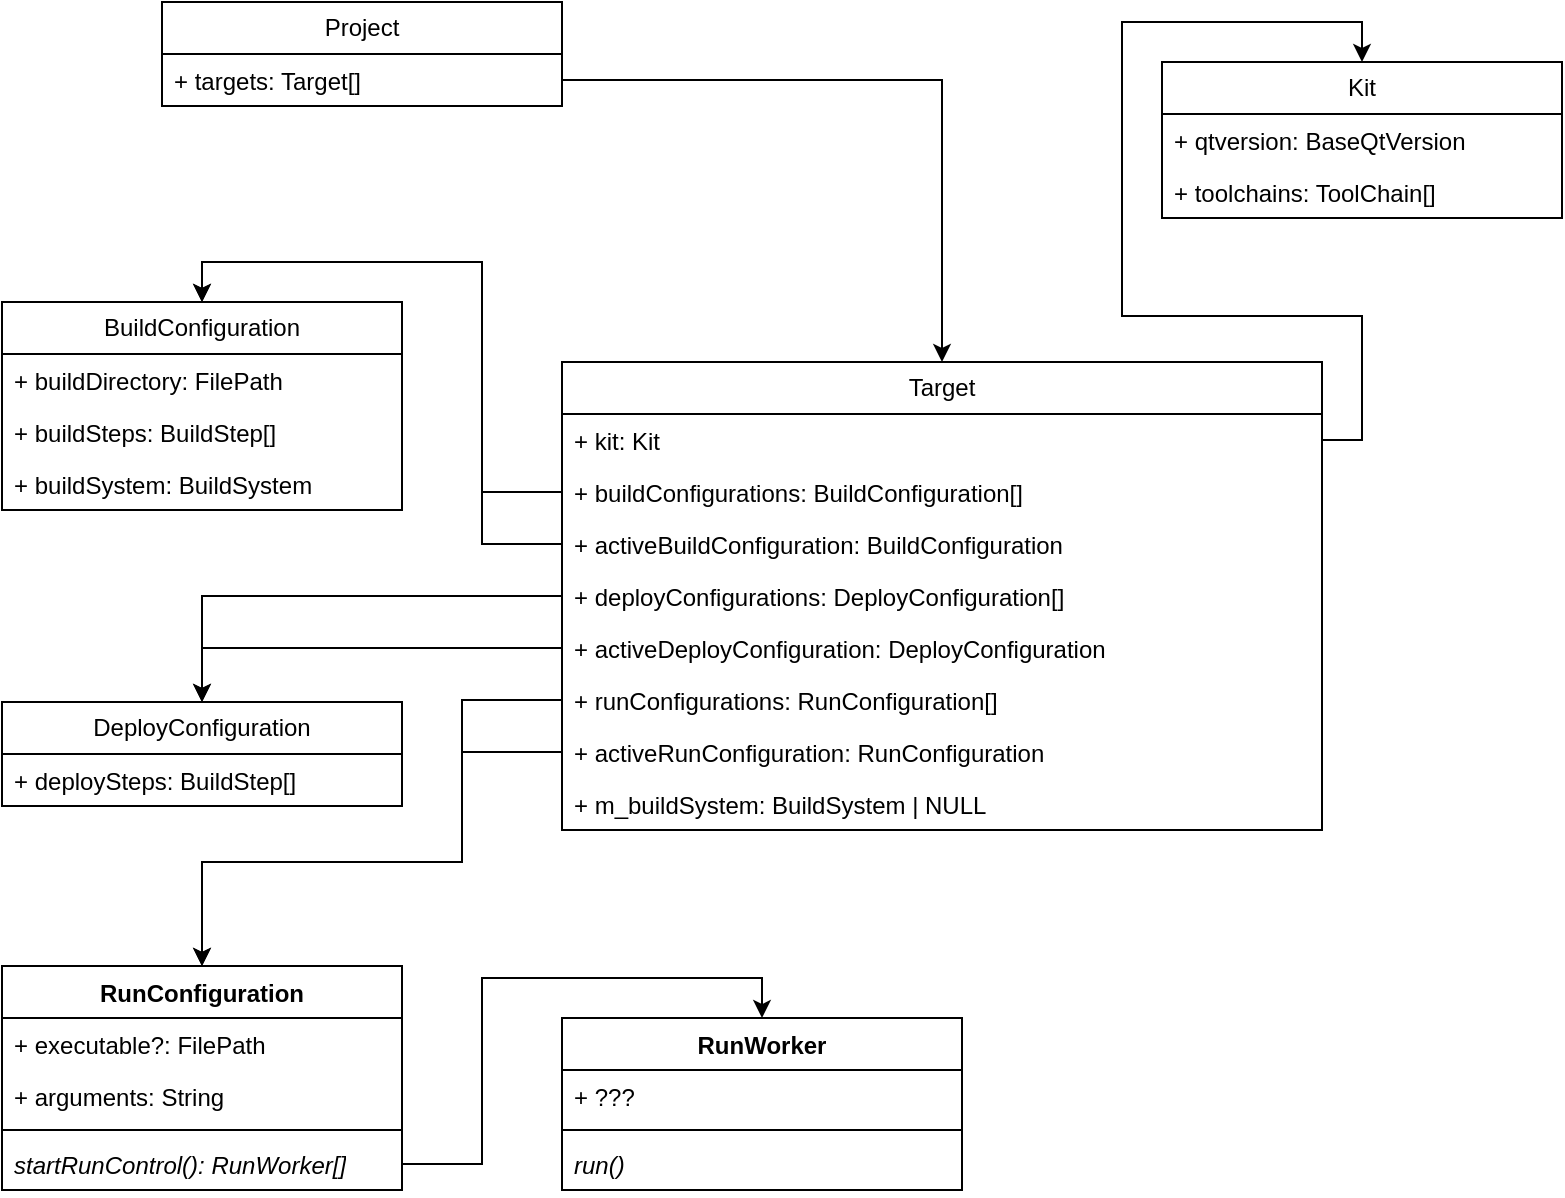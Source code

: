 <mxfile version="26.0.7">
  <diagram name="Page-1" id="30Kf1MVAjER7IStLaPaN">
    <mxGraphModel dx="2074" dy="1121" grid="1" gridSize="10" guides="1" tooltips="1" connect="1" arrows="1" fold="1" page="1" pageScale="1" pageWidth="827" pageHeight="1169" math="0" shadow="0">
      <root>
        <mxCell id="0" />
        <mxCell id="1" parent="0" />
        <mxCell id="R1mxi5w-Bff0kLrg1SQ5-3" value="Project" style="swimlane;fontStyle=0;childLayout=stackLayout;horizontal=1;startSize=26;fillColor=none;horizontalStack=0;resizeParent=1;resizeParentMax=0;resizeLast=0;collapsible=1;marginBottom=0;whiteSpace=wrap;html=1;" vertex="1" parent="1">
          <mxGeometry x="90" y="60" width="200" height="52" as="geometry" />
        </mxCell>
        <mxCell id="R1mxi5w-Bff0kLrg1SQ5-6" value="+ targets: Target[]" style="text;strokeColor=none;fillColor=none;align=left;verticalAlign=top;spacingLeft=4;spacingRight=4;overflow=hidden;rotatable=0;points=[[0,0.5],[1,0.5]];portConstraint=eastwest;whiteSpace=wrap;html=1;" vertex="1" parent="R1mxi5w-Bff0kLrg1SQ5-3">
          <mxGeometry y="26" width="200" height="26" as="geometry" />
        </mxCell>
        <mxCell id="R1mxi5w-Bff0kLrg1SQ5-7" value="Kit" style="swimlane;fontStyle=0;childLayout=stackLayout;horizontal=1;startSize=26;fillColor=none;horizontalStack=0;resizeParent=1;resizeParentMax=0;resizeLast=0;collapsible=1;marginBottom=0;whiteSpace=wrap;html=1;" vertex="1" parent="1">
          <mxGeometry x="590" y="90" width="200" height="78" as="geometry" />
        </mxCell>
        <mxCell id="R1mxi5w-Bff0kLrg1SQ5-8" value="+ qtversion: BaseQtVersion" style="text;strokeColor=none;fillColor=none;align=left;verticalAlign=top;spacingLeft=4;spacingRight=4;overflow=hidden;rotatable=0;points=[[0,0.5],[1,0.5]];portConstraint=eastwest;whiteSpace=wrap;html=1;" vertex="1" parent="R1mxi5w-Bff0kLrg1SQ5-7">
          <mxGeometry y="26" width="200" height="26" as="geometry" />
        </mxCell>
        <mxCell id="R1mxi5w-Bff0kLrg1SQ5-11" value="+ toolchains: ToolChain[]" style="text;strokeColor=none;fillColor=none;align=left;verticalAlign=top;spacingLeft=4;spacingRight=4;overflow=hidden;rotatable=0;points=[[0,0.5],[1,0.5]];portConstraint=eastwest;whiteSpace=wrap;html=1;" vertex="1" parent="R1mxi5w-Bff0kLrg1SQ5-7">
          <mxGeometry y="52" width="200" height="26" as="geometry" />
        </mxCell>
        <mxCell id="R1mxi5w-Bff0kLrg1SQ5-9" value="Target" style="swimlane;fontStyle=0;childLayout=stackLayout;horizontal=1;startSize=26;fillColor=none;horizontalStack=0;resizeParent=1;resizeParentMax=0;resizeLast=0;collapsible=1;marginBottom=0;whiteSpace=wrap;html=1;" vertex="1" parent="1">
          <mxGeometry x="290" y="240" width="380" height="234" as="geometry" />
        </mxCell>
        <mxCell id="R1mxi5w-Bff0kLrg1SQ5-10" value="+ kit: Kit" style="text;strokeColor=none;fillColor=none;align=left;verticalAlign=top;spacingLeft=4;spacingRight=4;overflow=hidden;rotatable=0;points=[[0,0.5],[1,0.5]];portConstraint=eastwest;whiteSpace=wrap;html=1;" vertex="1" parent="R1mxi5w-Bff0kLrg1SQ5-9">
          <mxGeometry y="26" width="380" height="26" as="geometry" />
        </mxCell>
        <mxCell id="R1mxi5w-Bff0kLrg1SQ5-14" value="+ buildConfigurations: BuildConfiguration[]" style="text;strokeColor=none;fillColor=none;align=left;verticalAlign=top;spacingLeft=4;spacingRight=4;overflow=hidden;rotatable=0;points=[[0,0.5],[1,0.5]];portConstraint=eastwest;whiteSpace=wrap;html=1;" vertex="1" parent="R1mxi5w-Bff0kLrg1SQ5-9">
          <mxGeometry y="52" width="380" height="26" as="geometry" />
        </mxCell>
        <mxCell id="R1mxi5w-Bff0kLrg1SQ5-17" value="+ activeBuildConfiguration: BuildConfiguration" style="text;strokeColor=none;fillColor=none;align=left;verticalAlign=top;spacingLeft=4;spacingRight=4;overflow=hidden;rotatable=0;points=[[0,0.5],[1,0.5]];portConstraint=eastwest;whiteSpace=wrap;html=1;" vertex="1" parent="R1mxi5w-Bff0kLrg1SQ5-9">
          <mxGeometry y="78" width="380" height="26" as="geometry" />
        </mxCell>
        <mxCell id="R1mxi5w-Bff0kLrg1SQ5-15" value="+ deployConfigurations: DeployConfiguration[]" style="text;strokeColor=none;fillColor=none;align=left;verticalAlign=top;spacingLeft=4;spacingRight=4;overflow=hidden;rotatable=0;points=[[0,0.5],[1,0.5]];portConstraint=eastwest;whiteSpace=wrap;html=1;" vertex="1" parent="R1mxi5w-Bff0kLrg1SQ5-9">
          <mxGeometry y="104" width="380" height="26" as="geometry" />
        </mxCell>
        <mxCell id="R1mxi5w-Bff0kLrg1SQ5-18" value="+ activeDeployConfiguration: DeployConfiguration" style="text;strokeColor=none;fillColor=none;align=left;verticalAlign=top;spacingLeft=4;spacingRight=4;overflow=hidden;rotatable=0;points=[[0,0.5],[1,0.5]];portConstraint=eastwest;whiteSpace=wrap;html=1;" vertex="1" parent="R1mxi5w-Bff0kLrg1SQ5-9">
          <mxGeometry y="130" width="380" height="26" as="geometry" />
        </mxCell>
        <mxCell id="R1mxi5w-Bff0kLrg1SQ5-16" value="+ runConfigurations: RunConfiguration[]" style="text;strokeColor=none;fillColor=none;align=left;verticalAlign=top;spacingLeft=4;spacingRight=4;overflow=hidden;rotatable=0;points=[[0,0.5],[1,0.5]];portConstraint=eastwest;whiteSpace=wrap;html=1;" vertex="1" parent="R1mxi5w-Bff0kLrg1SQ5-9">
          <mxGeometry y="156" width="380" height="26" as="geometry" />
        </mxCell>
        <mxCell id="R1mxi5w-Bff0kLrg1SQ5-19" value="&lt;div&gt;+ activeRunConfiguration: RunConfiguration&lt;/div&gt;" style="text;strokeColor=none;fillColor=none;align=left;verticalAlign=top;spacingLeft=4;spacingRight=4;overflow=hidden;rotatable=0;points=[[0,0.5],[1,0.5]];portConstraint=eastwest;whiteSpace=wrap;html=1;" vertex="1" parent="R1mxi5w-Bff0kLrg1SQ5-9">
          <mxGeometry y="182" width="380" height="26" as="geometry" />
        </mxCell>
        <mxCell id="R1mxi5w-Bff0kLrg1SQ5-46" value="&lt;div&gt;+ m_buildSystem: BuildSystem | NULL&lt;/div&gt;" style="text;strokeColor=none;fillColor=none;align=left;verticalAlign=top;spacingLeft=4;spacingRight=4;overflow=hidden;rotatable=0;points=[[0,0.5],[1,0.5]];portConstraint=eastwest;whiteSpace=wrap;html=1;" vertex="1" parent="R1mxi5w-Bff0kLrg1SQ5-9">
          <mxGeometry y="208" width="380" height="26" as="geometry" />
        </mxCell>
        <mxCell id="R1mxi5w-Bff0kLrg1SQ5-12" style="edgeStyle=orthogonalEdgeStyle;rounded=0;orthogonalLoop=1;jettySize=auto;html=1;exitX=1;exitY=0.5;exitDx=0;exitDy=0;" edge="1" parent="1" source="R1mxi5w-Bff0kLrg1SQ5-6" target="R1mxi5w-Bff0kLrg1SQ5-9">
          <mxGeometry relative="1" as="geometry" />
        </mxCell>
        <mxCell id="R1mxi5w-Bff0kLrg1SQ5-13" style="edgeStyle=orthogonalEdgeStyle;rounded=0;orthogonalLoop=1;jettySize=auto;html=1;exitX=1;exitY=0.5;exitDx=0;exitDy=0;entryX=0.5;entryY=0;entryDx=0;entryDy=0;" edge="1" parent="1" source="R1mxi5w-Bff0kLrg1SQ5-10" target="R1mxi5w-Bff0kLrg1SQ5-7">
          <mxGeometry relative="1" as="geometry" />
        </mxCell>
        <mxCell id="R1mxi5w-Bff0kLrg1SQ5-20" value="BuildConfiguration" style="swimlane;fontStyle=0;childLayout=stackLayout;horizontal=1;startSize=26;fillColor=none;horizontalStack=0;resizeParent=1;resizeParentMax=0;resizeLast=0;collapsible=1;marginBottom=0;whiteSpace=wrap;html=1;" vertex="1" parent="1">
          <mxGeometry x="10" y="210" width="200" height="104" as="geometry" />
        </mxCell>
        <mxCell id="R1mxi5w-Bff0kLrg1SQ5-21" value="+ buildDirectory: FilePath" style="text;strokeColor=none;fillColor=none;align=left;verticalAlign=top;spacingLeft=4;spacingRight=4;overflow=hidden;rotatable=0;points=[[0,0.5],[1,0.5]];portConstraint=eastwest;whiteSpace=wrap;html=1;" vertex="1" parent="R1mxi5w-Bff0kLrg1SQ5-20">
          <mxGeometry y="26" width="200" height="26" as="geometry" />
        </mxCell>
        <mxCell id="R1mxi5w-Bff0kLrg1SQ5-37" value="+ buildSteps: BuildStep[]" style="text;strokeColor=none;fillColor=none;align=left;verticalAlign=top;spacingLeft=4;spacingRight=4;overflow=hidden;rotatable=0;points=[[0,0.5],[1,0.5]];portConstraint=eastwest;whiteSpace=wrap;html=1;" vertex="1" parent="R1mxi5w-Bff0kLrg1SQ5-20">
          <mxGeometry y="52" width="200" height="26" as="geometry" />
        </mxCell>
        <mxCell id="R1mxi5w-Bff0kLrg1SQ5-47" value="+ buildSystem: BuildSystem" style="text;strokeColor=none;fillColor=none;align=left;verticalAlign=top;spacingLeft=4;spacingRight=4;overflow=hidden;rotatable=0;points=[[0,0.5],[1,0.5]];portConstraint=eastwest;whiteSpace=wrap;html=1;" vertex="1" parent="R1mxi5w-Bff0kLrg1SQ5-20">
          <mxGeometry y="78" width="200" height="26" as="geometry" />
        </mxCell>
        <mxCell id="R1mxi5w-Bff0kLrg1SQ5-22" value="DeployConfiguration" style="swimlane;fontStyle=0;childLayout=stackLayout;horizontal=1;startSize=26;fillColor=none;horizontalStack=0;resizeParent=1;resizeParentMax=0;resizeLast=0;collapsible=1;marginBottom=0;whiteSpace=wrap;html=1;" vertex="1" parent="1">
          <mxGeometry x="10" y="410" width="200" height="52" as="geometry" />
        </mxCell>
        <mxCell id="R1mxi5w-Bff0kLrg1SQ5-23" value="+ deploySteps: BuildStep[]" style="text;strokeColor=none;fillColor=none;align=left;verticalAlign=top;spacingLeft=4;spacingRight=4;overflow=hidden;rotatable=0;points=[[0,0.5],[1,0.5]];portConstraint=eastwest;whiteSpace=wrap;html=1;" vertex="1" parent="R1mxi5w-Bff0kLrg1SQ5-22">
          <mxGeometry y="26" width="200" height="26" as="geometry" />
        </mxCell>
        <mxCell id="R1mxi5w-Bff0kLrg1SQ5-26" value="RunConfiguration" style="swimlane;fontStyle=1;align=center;verticalAlign=top;childLayout=stackLayout;horizontal=1;startSize=26;horizontalStack=0;resizeParent=1;resizeParentMax=0;resizeLast=0;collapsible=1;marginBottom=0;whiteSpace=wrap;html=1;" vertex="1" parent="1">
          <mxGeometry x="10" y="542" width="200" height="112" as="geometry" />
        </mxCell>
        <mxCell id="R1mxi5w-Bff0kLrg1SQ5-27" value="+ executable?: FilePath" style="text;strokeColor=none;fillColor=none;align=left;verticalAlign=top;spacingLeft=4;spacingRight=4;overflow=hidden;rotatable=0;points=[[0,0.5],[1,0.5]];portConstraint=eastwest;whiteSpace=wrap;html=1;" vertex="1" parent="R1mxi5w-Bff0kLrg1SQ5-26">
          <mxGeometry y="26" width="200" height="26" as="geometry" />
        </mxCell>
        <mxCell id="R1mxi5w-Bff0kLrg1SQ5-40" value="+ arguments: String" style="text;strokeColor=none;fillColor=none;align=left;verticalAlign=top;spacingLeft=4;spacingRight=4;overflow=hidden;rotatable=0;points=[[0,0.5],[1,0.5]];portConstraint=eastwest;whiteSpace=wrap;html=1;" vertex="1" parent="R1mxi5w-Bff0kLrg1SQ5-26">
          <mxGeometry y="52" width="200" height="26" as="geometry" />
        </mxCell>
        <mxCell id="R1mxi5w-Bff0kLrg1SQ5-28" value="" style="line;strokeWidth=1;fillColor=none;align=left;verticalAlign=middle;spacingTop=-1;spacingLeft=3;spacingRight=3;rotatable=0;labelPosition=right;points=[];portConstraint=eastwest;strokeColor=inherit;" vertex="1" parent="R1mxi5w-Bff0kLrg1SQ5-26">
          <mxGeometry y="78" width="200" height="8" as="geometry" />
        </mxCell>
        <mxCell id="R1mxi5w-Bff0kLrg1SQ5-29" value="startRunControl(): RunWorker[]" style="text;strokeColor=none;fillColor=none;align=left;verticalAlign=top;spacingLeft=4;spacingRight=4;overflow=hidden;rotatable=0;points=[[0,0.5],[1,0.5]];portConstraint=eastwest;whiteSpace=wrap;html=1;fontStyle=2" vertex="1" parent="R1mxi5w-Bff0kLrg1SQ5-26">
          <mxGeometry y="86" width="200" height="26" as="geometry" />
        </mxCell>
        <mxCell id="R1mxi5w-Bff0kLrg1SQ5-30" style="edgeStyle=orthogonalEdgeStyle;rounded=0;orthogonalLoop=1;jettySize=auto;html=1;exitX=0;exitY=0.5;exitDx=0;exitDy=0;entryX=0.5;entryY=0;entryDx=0;entryDy=0;" edge="1" parent="1" source="R1mxi5w-Bff0kLrg1SQ5-14" target="R1mxi5w-Bff0kLrg1SQ5-20">
          <mxGeometry relative="1" as="geometry" />
        </mxCell>
        <mxCell id="R1mxi5w-Bff0kLrg1SQ5-31" style="edgeStyle=orthogonalEdgeStyle;rounded=0;orthogonalLoop=1;jettySize=auto;html=1;exitX=0;exitY=0.5;exitDx=0;exitDy=0;entryX=0.5;entryY=0;entryDx=0;entryDy=0;" edge="1" parent="1" source="R1mxi5w-Bff0kLrg1SQ5-17" target="R1mxi5w-Bff0kLrg1SQ5-20">
          <mxGeometry relative="1" as="geometry" />
        </mxCell>
        <mxCell id="R1mxi5w-Bff0kLrg1SQ5-32" style="edgeStyle=orthogonalEdgeStyle;rounded=0;orthogonalLoop=1;jettySize=auto;html=1;exitX=0;exitY=0.5;exitDx=0;exitDy=0;entryX=0.5;entryY=0;entryDx=0;entryDy=0;" edge="1" parent="1" source="R1mxi5w-Bff0kLrg1SQ5-15" target="R1mxi5w-Bff0kLrg1SQ5-22">
          <mxGeometry relative="1" as="geometry" />
        </mxCell>
        <mxCell id="R1mxi5w-Bff0kLrg1SQ5-34" style="edgeStyle=orthogonalEdgeStyle;rounded=0;orthogonalLoop=1;jettySize=auto;html=1;exitX=0;exitY=0.5;exitDx=0;exitDy=0;entryX=0.5;entryY=0;entryDx=0;entryDy=0;" edge="1" parent="1" source="R1mxi5w-Bff0kLrg1SQ5-18" target="R1mxi5w-Bff0kLrg1SQ5-22">
          <mxGeometry relative="1" as="geometry" />
        </mxCell>
        <mxCell id="R1mxi5w-Bff0kLrg1SQ5-35" style="edgeStyle=orthogonalEdgeStyle;rounded=0;orthogonalLoop=1;jettySize=auto;html=1;exitX=0;exitY=0.5;exitDx=0;exitDy=0;entryX=0.5;entryY=0;entryDx=0;entryDy=0;" edge="1" parent="1" source="R1mxi5w-Bff0kLrg1SQ5-16" target="R1mxi5w-Bff0kLrg1SQ5-26">
          <mxGeometry relative="1" as="geometry">
            <Array as="points">
              <mxPoint x="240" y="409" />
              <mxPoint x="240" y="490" />
              <mxPoint x="110" y="490" />
            </Array>
          </mxGeometry>
        </mxCell>
        <mxCell id="R1mxi5w-Bff0kLrg1SQ5-36" style="edgeStyle=orthogonalEdgeStyle;rounded=0;orthogonalLoop=1;jettySize=auto;html=1;exitX=0;exitY=0.5;exitDx=0;exitDy=0;entryX=0.5;entryY=0;entryDx=0;entryDy=0;" edge="1" parent="1" source="R1mxi5w-Bff0kLrg1SQ5-19" target="R1mxi5w-Bff0kLrg1SQ5-26">
          <mxGeometry relative="1" as="geometry">
            <Array as="points">
              <mxPoint x="240" y="435" />
              <mxPoint x="240" y="490" />
              <mxPoint x="110" y="490" />
            </Array>
          </mxGeometry>
        </mxCell>
        <mxCell id="R1mxi5w-Bff0kLrg1SQ5-41" value="RunWorker" style="swimlane;fontStyle=1;align=center;verticalAlign=top;childLayout=stackLayout;horizontal=1;startSize=26;horizontalStack=0;resizeParent=1;resizeParentMax=0;resizeLast=0;collapsible=1;marginBottom=0;whiteSpace=wrap;html=1;" vertex="1" parent="1">
          <mxGeometry x="290" y="568" width="200" height="86" as="geometry" />
        </mxCell>
        <mxCell id="R1mxi5w-Bff0kLrg1SQ5-42" value="+ ???" style="text;strokeColor=none;fillColor=none;align=left;verticalAlign=top;spacingLeft=4;spacingRight=4;overflow=hidden;rotatable=0;points=[[0,0.5],[1,0.5]];portConstraint=eastwest;whiteSpace=wrap;html=1;" vertex="1" parent="R1mxi5w-Bff0kLrg1SQ5-41">
          <mxGeometry y="26" width="200" height="26" as="geometry" />
        </mxCell>
        <mxCell id="R1mxi5w-Bff0kLrg1SQ5-44" value="" style="line;strokeWidth=1;fillColor=none;align=left;verticalAlign=middle;spacingTop=-1;spacingLeft=3;spacingRight=3;rotatable=0;labelPosition=right;points=[];portConstraint=eastwest;strokeColor=inherit;" vertex="1" parent="R1mxi5w-Bff0kLrg1SQ5-41">
          <mxGeometry y="52" width="200" height="8" as="geometry" />
        </mxCell>
        <mxCell id="R1mxi5w-Bff0kLrg1SQ5-45" value="run()" style="text;strokeColor=none;fillColor=none;align=left;verticalAlign=top;spacingLeft=4;spacingRight=4;overflow=hidden;rotatable=0;points=[[0,0.5],[1,0.5]];portConstraint=eastwest;whiteSpace=wrap;html=1;fontStyle=2" vertex="1" parent="R1mxi5w-Bff0kLrg1SQ5-41">
          <mxGeometry y="60" width="200" height="26" as="geometry" />
        </mxCell>
        <mxCell id="R1mxi5w-Bff0kLrg1SQ5-48" style="edgeStyle=orthogonalEdgeStyle;rounded=0;orthogonalLoop=1;jettySize=auto;html=1;exitX=1;exitY=0.5;exitDx=0;exitDy=0;entryX=0.5;entryY=0;entryDx=0;entryDy=0;" edge="1" parent="1" source="R1mxi5w-Bff0kLrg1SQ5-29" target="R1mxi5w-Bff0kLrg1SQ5-41">
          <mxGeometry relative="1" as="geometry" />
        </mxCell>
      </root>
    </mxGraphModel>
  </diagram>
</mxfile>
